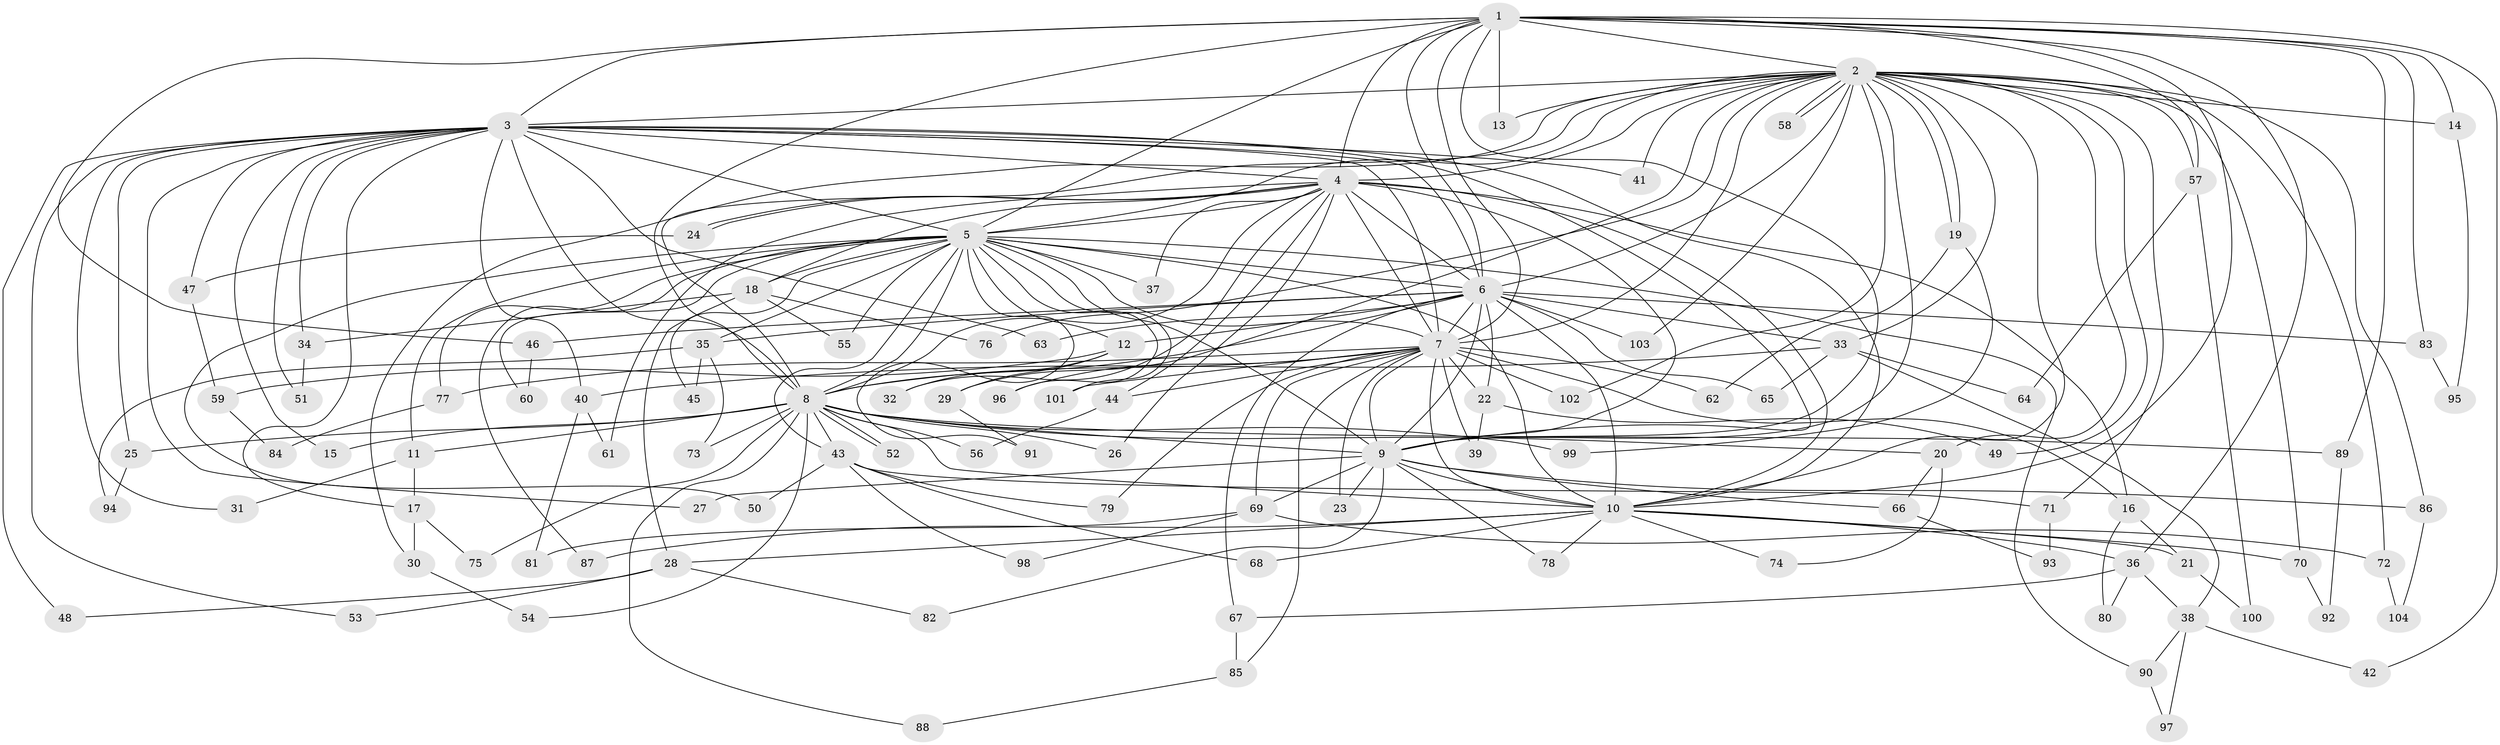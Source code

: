 // coarse degree distribution, {17: 0.023809523809523808, 3: 0.21428571428571427, 18: 0.023809523809523808, 2: 0.14285714285714285, 4: 0.2619047619047619, 1: 0.047619047619047616, 12: 0.023809523809523808, 16: 0.07142857142857142, 5: 0.09523809523809523, 7: 0.047619047619047616, 15: 0.023809523809523808, 21: 0.023809523809523808}
// Generated by graph-tools (version 1.1) at 2025/36/03/04/25 23:36:30]
// undirected, 104 vertices, 233 edges
graph export_dot {
  node [color=gray90,style=filled];
  1;
  2;
  3;
  4;
  5;
  6;
  7;
  8;
  9;
  10;
  11;
  12;
  13;
  14;
  15;
  16;
  17;
  18;
  19;
  20;
  21;
  22;
  23;
  24;
  25;
  26;
  27;
  28;
  29;
  30;
  31;
  32;
  33;
  34;
  35;
  36;
  37;
  38;
  39;
  40;
  41;
  42;
  43;
  44;
  45;
  46;
  47;
  48;
  49;
  50;
  51;
  52;
  53;
  54;
  55;
  56;
  57;
  58;
  59;
  60;
  61;
  62;
  63;
  64;
  65;
  66;
  67;
  68;
  69;
  70;
  71;
  72;
  73;
  74;
  75;
  76;
  77;
  78;
  79;
  80;
  81;
  82;
  83;
  84;
  85;
  86;
  87;
  88;
  89;
  90;
  91;
  92;
  93;
  94;
  95;
  96;
  97;
  98;
  99;
  100;
  101;
  102;
  103;
  104;
  1 -- 2;
  1 -- 3;
  1 -- 4;
  1 -- 5;
  1 -- 6;
  1 -- 7;
  1 -- 8;
  1 -- 9;
  1 -- 10;
  1 -- 13;
  1 -- 14;
  1 -- 36;
  1 -- 42;
  1 -- 46;
  1 -- 57;
  1 -- 83;
  1 -- 89;
  2 -- 3;
  2 -- 4;
  2 -- 5;
  2 -- 6;
  2 -- 7;
  2 -- 8;
  2 -- 9;
  2 -- 10;
  2 -- 13;
  2 -- 14;
  2 -- 19;
  2 -- 19;
  2 -- 20;
  2 -- 29;
  2 -- 30;
  2 -- 33;
  2 -- 41;
  2 -- 49;
  2 -- 57;
  2 -- 58;
  2 -- 58;
  2 -- 70;
  2 -- 71;
  2 -- 72;
  2 -- 76;
  2 -- 86;
  2 -- 102;
  2 -- 103;
  3 -- 4;
  3 -- 5;
  3 -- 6;
  3 -- 7;
  3 -- 8;
  3 -- 9;
  3 -- 10;
  3 -- 15;
  3 -- 17;
  3 -- 25;
  3 -- 27;
  3 -- 31;
  3 -- 34;
  3 -- 40;
  3 -- 41;
  3 -- 47;
  3 -- 48;
  3 -- 51;
  3 -- 53;
  3 -- 63;
  4 -- 5;
  4 -- 6;
  4 -- 7;
  4 -- 8;
  4 -- 9;
  4 -- 10;
  4 -- 16;
  4 -- 18;
  4 -- 24;
  4 -- 24;
  4 -- 26;
  4 -- 32;
  4 -- 37;
  4 -- 44;
  4 -- 61;
  5 -- 6;
  5 -- 7;
  5 -- 8;
  5 -- 9;
  5 -- 10;
  5 -- 11;
  5 -- 12;
  5 -- 18;
  5 -- 35;
  5 -- 37;
  5 -- 43;
  5 -- 45;
  5 -- 50;
  5 -- 55;
  5 -- 60;
  5 -- 77;
  5 -- 87;
  5 -- 90;
  5 -- 91;
  5 -- 96;
  5 -- 101;
  6 -- 7;
  6 -- 8;
  6 -- 9;
  6 -- 10;
  6 -- 12;
  6 -- 22;
  6 -- 33;
  6 -- 35;
  6 -- 46;
  6 -- 63;
  6 -- 65;
  6 -- 67;
  6 -- 83;
  6 -- 103;
  7 -- 8;
  7 -- 9;
  7 -- 10;
  7 -- 16;
  7 -- 22;
  7 -- 23;
  7 -- 39;
  7 -- 44;
  7 -- 62;
  7 -- 69;
  7 -- 77;
  7 -- 79;
  7 -- 85;
  7 -- 96;
  7 -- 101;
  7 -- 102;
  8 -- 9;
  8 -- 10;
  8 -- 11;
  8 -- 15;
  8 -- 20;
  8 -- 25;
  8 -- 26;
  8 -- 43;
  8 -- 52;
  8 -- 52;
  8 -- 54;
  8 -- 56;
  8 -- 73;
  8 -- 75;
  8 -- 88;
  8 -- 89;
  8 -- 99;
  9 -- 10;
  9 -- 23;
  9 -- 27;
  9 -- 66;
  9 -- 69;
  9 -- 78;
  9 -- 82;
  9 -- 86;
  10 -- 21;
  10 -- 28;
  10 -- 36;
  10 -- 68;
  10 -- 70;
  10 -- 74;
  10 -- 78;
  10 -- 87;
  11 -- 17;
  11 -- 31;
  12 -- 29;
  12 -- 32;
  12 -- 59;
  14 -- 95;
  16 -- 21;
  16 -- 80;
  17 -- 30;
  17 -- 75;
  18 -- 28;
  18 -- 34;
  18 -- 55;
  18 -- 76;
  19 -- 62;
  19 -- 99;
  20 -- 66;
  20 -- 74;
  21 -- 100;
  22 -- 39;
  22 -- 49;
  24 -- 47;
  25 -- 94;
  28 -- 48;
  28 -- 53;
  28 -- 82;
  29 -- 91;
  30 -- 54;
  33 -- 38;
  33 -- 40;
  33 -- 64;
  33 -- 65;
  34 -- 51;
  35 -- 45;
  35 -- 73;
  35 -- 94;
  36 -- 38;
  36 -- 67;
  36 -- 80;
  38 -- 42;
  38 -- 90;
  38 -- 97;
  40 -- 61;
  40 -- 81;
  43 -- 50;
  43 -- 68;
  43 -- 71;
  43 -- 79;
  43 -- 98;
  44 -- 56;
  46 -- 60;
  47 -- 59;
  57 -- 64;
  57 -- 100;
  59 -- 84;
  66 -- 93;
  67 -- 85;
  69 -- 72;
  69 -- 81;
  69 -- 98;
  70 -- 92;
  71 -- 93;
  72 -- 104;
  77 -- 84;
  83 -- 95;
  85 -- 88;
  86 -- 104;
  89 -- 92;
  90 -- 97;
}
